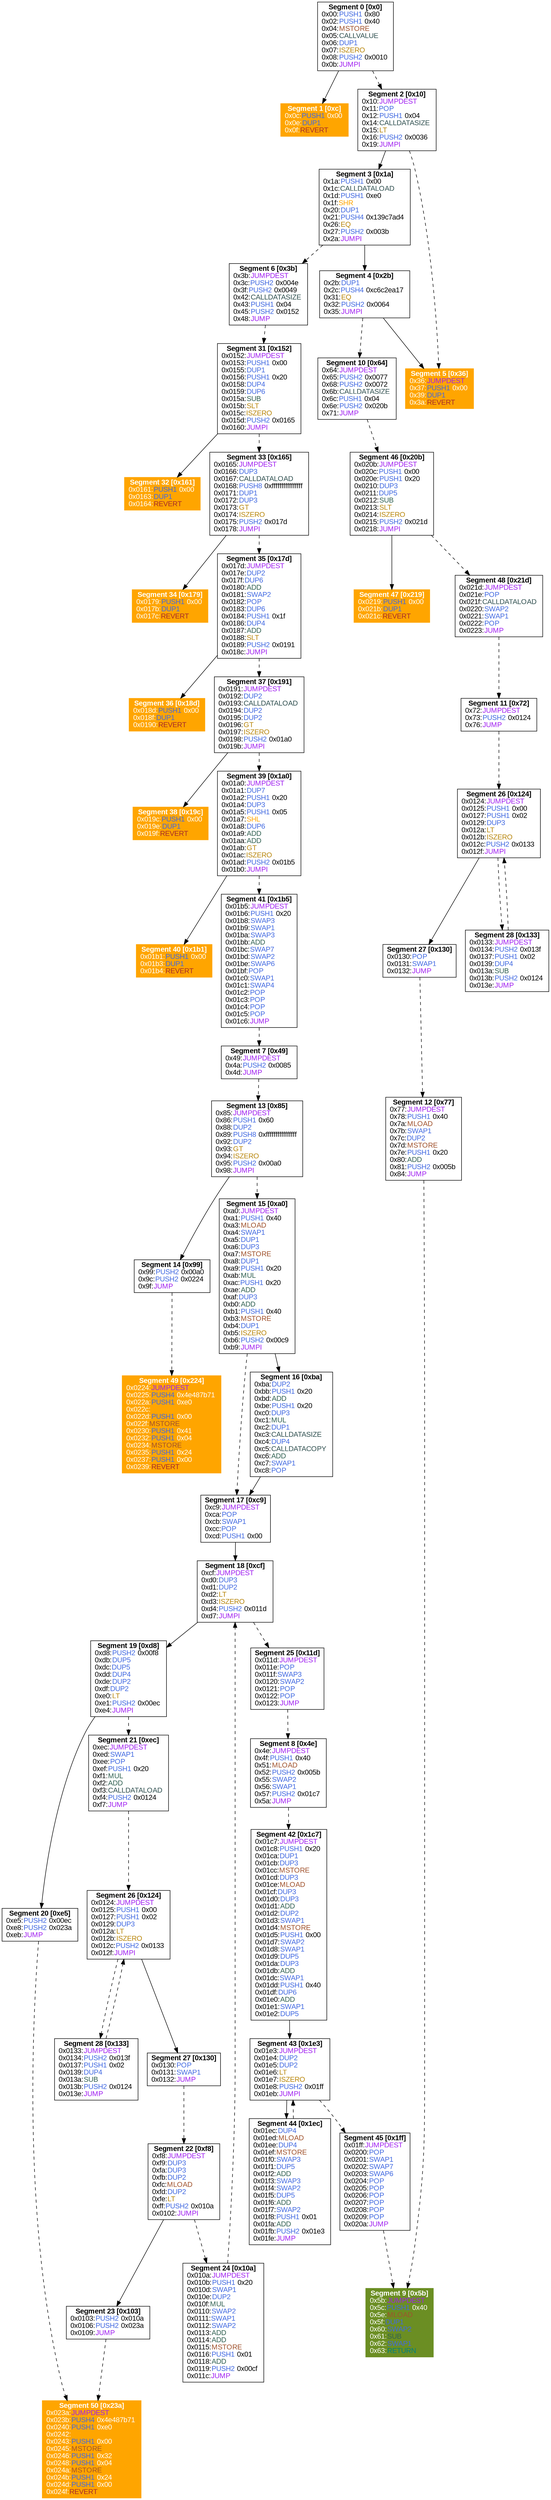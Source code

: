 digraph CFG {
node [shape=box]
node[fontname=arial]
edge[fontname=arial]
ranking=TB
 s0_0 [label=<
<B>Segment 0 [0x0]</B><BR ALIGN="CENTER"/>
0x00:<FONT color="royalblue">PUSH1</FONT> 0x80 <BR ALIGN="LEFT"/>
0x02:<FONT color="royalblue">PUSH1</FONT> 0x40 <BR ALIGN="LEFT"/>
0x04:<FONT color="sienna">MSTORE</FONT> <BR ALIGN="LEFT"/>
0x05:<FONT color="darkslategrey">CALLVALUE</FONT> <BR ALIGN="LEFT"/>
0x06:<FONT color="royalblue">DUP1</FONT> <BR ALIGN="LEFT"/>
0x07:<FONT color="darkgoldenrod">ISZERO</FONT> <BR ALIGN="LEFT"/>
0x08:<FONT color="royalblue">PUSH2</FONT> 0x0010 <BR ALIGN="LEFT"/>
0x0b:<FONT color="purple">JUMPI</FONT> <BR ALIGN="LEFT"/>
> tooltip=<Stack Size &#916;: +1&#10;Exit Jump target: Constant 0x10&#10;Stack Size on Entry &#8805; 0>]
s0_1 [style=filled,color=orange,fontcolor=white,label=<
<B>Segment 1 [0xc]</B><BR ALIGN="CENTER"/>
0x0c:<FONT color="royalblue">PUSH1</FONT> 0x00 <BR ALIGN="LEFT"/>
0x0e:<FONT color="royalblue">DUP1</FONT> <BR ALIGN="LEFT"/>
0x0f:<FONT color="brown">REVERT</FONT> <BR ALIGN="LEFT"/>
> tooltip=<Stack Size &#916;: +2&#10;Stack Size on Entry &#8805; 0>]
s1_1 [label=<
<B>Segment 2 [0x10]</B><BR ALIGN="CENTER"/>
0x10:<FONT color="purple">JUMPDEST</FONT> <BR ALIGN="LEFT"/>
0x11:<FONT color="royalblue">POP</FONT> <BR ALIGN="LEFT"/>
0x12:<FONT color="royalblue">PUSH1</FONT> 0x04 <BR ALIGN="LEFT"/>
0x14:<FONT color="darkslategrey">CALLDATASIZE</FONT> <BR ALIGN="LEFT"/>
0x15:<FONT color="darkgoldenrod">LT</FONT> <BR ALIGN="LEFT"/>
0x16:<FONT color="royalblue">PUSH2</FONT> 0x0036 <BR ALIGN="LEFT"/>
0x19:<FONT color="purple">JUMPI</FONT> <BR ALIGN="LEFT"/>
> tooltip=<Stack Size &#916;: -1&#10;Exit Jump target: Constant 0x36&#10;Stack Size on Entry &#8805; 1>]
s1_2 [label=<
<B>Segment 3 [0x1a]</B><BR ALIGN="CENTER"/>
0x1a:<FONT color="royalblue">PUSH1</FONT> 0x00 <BR ALIGN="LEFT"/>
0x1c:<FONT color="darkslategrey">CALLDATALOAD</FONT> <BR ALIGN="LEFT"/>
0x1d:<FONT color="royalblue">PUSH1</FONT> 0xe0 <BR ALIGN="LEFT"/>
0x1f:<FONT color="orange">SHR</FONT> <BR ALIGN="LEFT"/>
0x20:<FONT color="royalblue">DUP1</FONT> <BR ALIGN="LEFT"/>
0x21:<FONT color="royalblue">PUSH4</FONT> 0x139c7ad4 <BR ALIGN="LEFT"/>
0x26:<FONT color="darkgoldenrod">EQ</FONT> <BR ALIGN="LEFT"/>
0x27:<FONT color="royalblue">PUSH2</FONT> 0x003b <BR ALIGN="LEFT"/>
0x2a:<FONT color="purple">JUMPI</FONT> <BR ALIGN="LEFT"/>
> tooltip=<Stack Size &#916;: +1&#10;Exit Jump target: Constant 0x3b&#10;Stack Size on Entry &#8805; 0>]
s1_4 [style=filled,color=orange,fontcolor=white,label=<
<B>Segment 5 [0x36]</B><BR ALIGN="CENTER"/>
0x36:<FONT color="purple">JUMPDEST</FONT> <BR ALIGN="LEFT"/>
0x37:<FONT color="royalblue">PUSH1</FONT> 0x00 <BR ALIGN="LEFT"/>
0x39:<FONT color="royalblue">DUP1</FONT> <BR ALIGN="LEFT"/>
0x3a:<FONT color="brown">REVERT</FONT> <BR ALIGN="LEFT"/>
> tooltip=<Stack Size &#916;: +2&#10;Stack Size on Entry &#8805; 0>]
s1_3 [label=<
<B>Segment 4 [0x2b]</B><BR ALIGN="CENTER"/>
0x2b:<FONT color="royalblue">DUP1</FONT> <BR ALIGN="LEFT"/>
0x2c:<FONT color="royalblue">PUSH4</FONT> 0xc6c2ea17 <BR ALIGN="LEFT"/>
0x31:<FONT color="darkgoldenrod">EQ</FONT> <BR ALIGN="LEFT"/>
0x32:<FONT color="royalblue">PUSH2</FONT> 0x0064 <BR ALIGN="LEFT"/>
0x35:<FONT color="purple">JUMPI</FONT> <BR ALIGN="LEFT"/>
> tooltip=<Stack Size &#916;: 0&#10;Exit Jump target: Constant 0x64&#10;Stack Size on Entry &#8805; 1>]
s5_3 [label=<
<B>Segment 6 [0x3b]</B><BR ALIGN="CENTER"/>
0x3b:<FONT color="purple">JUMPDEST</FONT> <BR ALIGN="LEFT"/>
0x3c:<FONT color="royalblue">PUSH2</FONT> 0x004e <BR ALIGN="LEFT"/>
0x3f:<FONT color="royalblue">PUSH2</FONT> 0x0049 <BR ALIGN="LEFT"/>
0x42:<FONT color="darkslategrey">CALLDATASIZE</FONT> <BR ALIGN="LEFT"/>
0x43:<FONT color="royalblue">PUSH1</FONT> 0x04 <BR ALIGN="LEFT"/>
0x45:<FONT color="royalblue">PUSH2</FONT> 0x0152 <BR ALIGN="LEFT"/>
0x48:<FONT color="purple">JUMP</FONT> <BR ALIGN="LEFT"/>
> tooltip=<Stack Size &#916;: +4&#10;Exit Jump target: Constant 0x152&#10;Stack Size on Entry &#8805; 0>]
s9_4 [label=<
<B>Segment 10 [0x64]</B><BR ALIGN="CENTER"/>
0x64:<FONT color="purple">JUMPDEST</FONT> <BR ALIGN="LEFT"/>
0x65:<FONT color="royalblue">PUSH2</FONT> 0x0077 <BR ALIGN="LEFT"/>
0x68:<FONT color="royalblue">PUSH2</FONT> 0x0072 <BR ALIGN="LEFT"/>
0x6b:<FONT color="darkslategrey">CALLDATASIZE</FONT> <BR ALIGN="LEFT"/>
0x6c:<FONT color="royalblue">PUSH1</FONT> 0x04 <BR ALIGN="LEFT"/>
0x6e:<FONT color="royalblue">PUSH2</FONT> 0x020b <BR ALIGN="LEFT"/>
0x71:<FONT color="purple">JUMP</FONT> <BR ALIGN="LEFT"/>
> tooltip=<Stack Size &#916;: +4&#10;Exit Jump target: Constant 0x20b&#10;Stack Size on Entry &#8805; 0>]
s13_4 [label=<
<B>Segment 31 [0x152]</B><BR ALIGN="CENTER"/>
0x0152:<FONT color="purple">JUMPDEST</FONT> <BR ALIGN="LEFT"/>
0x0153:<FONT color="royalblue">PUSH1</FONT> 0x00 <BR ALIGN="LEFT"/>
0x0155:<FONT color="royalblue">DUP1</FONT> <BR ALIGN="LEFT"/>
0x0156:<FONT color="royalblue">PUSH1</FONT> 0x20 <BR ALIGN="LEFT"/>
0x0158:<FONT color="royalblue">DUP4</FONT> <BR ALIGN="LEFT"/>
0x0159:<FONT color="royalblue">DUP6</FONT> <BR ALIGN="LEFT"/>
0x015a:<FONT color="#316152">SUB</FONT> <BR ALIGN="LEFT"/>
0x015b:<FONT color="darkgoldenrod">SLT</FONT> <BR ALIGN="LEFT"/>
0x015c:<FONT color="darkgoldenrod">ISZERO</FONT> <BR ALIGN="LEFT"/>
0x015d:<FONT color="royalblue">PUSH2</FONT> 0x0165 <BR ALIGN="LEFT"/>
0x0160:<FONT color="purple">JUMPI</FONT> <BR ALIGN="LEFT"/>
> tooltip=<Stack Size &#916;: +2&#10;Exit Jump target: Constant 0x165&#10;Stack Size on Entry &#8805; 2>]
s1021_10 [label=<
<B>Segment 7 [0x49]</B><BR ALIGN="CENTER"/>
0x49:<FONT color="purple">JUMPDEST</FONT> <BR ALIGN="LEFT"/>
0x4a:<FONT color="royalblue">PUSH2</FONT> 0x0085 <BR ALIGN="LEFT"/>
0x4d:<FONT color="purple">JUMP</FONT> <BR ALIGN="LEFT"/>
> tooltip=<Stack Size &#916;: 0&#10;Exit Jump target: Constant 0x85&#10;Stack Size on Entry &#8805; 0>]
s2045_11 [label=<
<B>Segment 13 [0x85]</B><BR ALIGN="CENTER"/>
0x85:<FONT color="purple">JUMPDEST</FONT> <BR ALIGN="LEFT"/>
0x86:<FONT color="royalblue">PUSH1</FONT> 0x60 <BR ALIGN="LEFT"/>
0x88:<FONT color="royalblue">DUP2</FONT> <BR ALIGN="LEFT"/>
0x89:<FONT color="royalblue">PUSH8</FONT> 0xffffffffffffffff <BR ALIGN="LEFT"/>
0x92:<FONT color="royalblue">DUP2</FONT> <BR ALIGN="LEFT"/>
0x93:<FONT color="darkgoldenrod">GT</FONT> <BR ALIGN="LEFT"/>
0x94:<FONT color="darkgoldenrod">ISZERO</FONT> <BR ALIGN="LEFT"/>
0x95:<FONT color="royalblue">PUSH2</FONT> 0x00a0 <BR ALIGN="LEFT"/>
0x98:<FONT color="purple">JUMPI</FONT> <BR ALIGN="LEFT"/>
> tooltip=<Stack Size &#916;: +2&#10;Exit Jump target: Constant 0xa0&#10;Stack Size on Entry &#8805; 1>]
s102397_17 [label=<
<B>Segment 8 [0x4e]</B><BR ALIGN="CENTER"/>
0x4e:<FONT color="purple">JUMPDEST</FONT> <BR ALIGN="LEFT"/>
0x4f:<FONT color="royalblue">PUSH1</FONT> 0x40 <BR ALIGN="LEFT"/>
0x51:<FONT color="sienna">MLOAD</FONT> <BR ALIGN="LEFT"/>
0x52:<FONT color="royalblue">PUSH2</FONT> 0x005b <BR ALIGN="LEFT"/>
0x55:<FONT color="royalblue">SWAP2</FONT> <BR ALIGN="LEFT"/>
0x56:<FONT color="royalblue">SWAP1</FONT> <BR ALIGN="LEFT"/>
0x57:<FONT color="royalblue">PUSH2</FONT> 0x01c7 <BR ALIGN="LEFT"/>
0x5a:<FONT color="purple">JUMP</FONT> <BR ALIGN="LEFT"/>
> tooltip=<Stack Size &#916;: +2&#10;Exit Jump target: Constant 0x1c7&#10;Stack Size on Entry &#8805; 1>]
s233469_18 [label=<
<B>Segment 42 [0x1c7]</B><BR ALIGN="CENTER"/>
0x01c7:<FONT color="purple">JUMPDEST</FONT> <BR ALIGN="LEFT"/>
0x01c8:<FONT color="royalblue">PUSH1</FONT> 0x20 <BR ALIGN="LEFT"/>
0x01ca:<FONT color="royalblue">DUP1</FONT> <BR ALIGN="LEFT"/>
0x01cb:<FONT color="royalblue">DUP3</FONT> <BR ALIGN="LEFT"/>
0x01cc:<FONT color="sienna">MSTORE</FONT> <BR ALIGN="LEFT"/>
0x01cd:<FONT color="royalblue">DUP3</FONT> <BR ALIGN="LEFT"/>
0x01ce:<FONT color="sienna">MLOAD</FONT> <BR ALIGN="LEFT"/>
0x01cf:<FONT color="royalblue">DUP3</FONT> <BR ALIGN="LEFT"/>
0x01d0:<FONT color="royalblue">DUP3</FONT> <BR ALIGN="LEFT"/>
0x01d1:<FONT color="#316152">ADD</FONT> <BR ALIGN="LEFT"/>
0x01d2:<FONT color="royalblue">DUP2</FONT> <BR ALIGN="LEFT"/>
0x01d3:<FONT color="royalblue">SWAP1</FONT> <BR ALIGN="LEFT"/>
0x01d4:<FONT color="sienna">MSTORE</FONT> <BR ALIGN="LEFT"/>
0x01d5:<FONT color="royalblue">PUSH1</FONT> 0x00 <BR ALIGN="LEFT"/>
0x01d7:<FONT color="royalblue">SWAP2</FONT> <BR ALIGN="LEFT"/>
0x01d8:<FONT color="royalblue">SWAP1</FONT> <BR ALIGN="LEFT"/>
0x01d9:<FONT color="royalblue">DUP5</FONT> <BR ALIGN="LEFT"/>
0x01da:<FONT color="royalblue">DUP3</FONT> <BR ALIGN="LEFT"/>
0x01db:<FONT color="#316152">ADD</FONT> <BR ALIGN="LEFT"/>
0x01dc:<FONT color="royalblue">SWAP1</FONT> <BR ALIGN="LEFT"/>
0x01dd:<FONT color="royalblue">PUSH1</FONT> 0x40 <BR ALIGN="LEFT"/>
0x01df:<FONT color="royalblue">DUP6</FONT> <BR ALIGN="LEFT"/>
0x01e0:<FONT color="#316152">ADD</FONT> <BR ALIGN="LEFT"/>
0x01e1:<FONT color="royalblue">SWAP1</FONT> <BR ALIGN="LEFT"/>
0x01e2:<FONT color="royalblue">DUP5</FONT> <BR ALIGN="LEFT"/>
> tooltip=<Stack Size &#916;: +6&#10;Stack Size on Entry &#8805; 2>]
s25_5 [label=<
<B>Segment 46 [0x20b]</B><BR ALIGN="CENTER"/>
0x020b:<FONT color="purple">JUMPDEST</FONT> <BR ALIGN="LEFT"/>
0x020c:<FONT color="royalblue">PUSH1</FONT> 0x00 <BR ALIGN="LEFT"/>
0x020e:<FONT color="royalblue">PUSH1</FONT> 0x20 <BR ALIGN="LEFT"/>
0x0210:<FONT color="royalblue">DUP3</FONT> <BR ALIGN="LEFT"/>
0x0211:<FONT color="royalblue">DUP5</FONT> <BR ALIGN="LEFT"/>
0x0212:<FONT color="#316152">SUB</FONT> <BR ALIGN="LEFT"/>
0x0213:<FONT color="darkgoldenrod">SLT</FONT> <BR ALIGN="LEFT"/>
0x0214:<FONT color="darkgoldenrod">ISZERO</FONT> <BR ALIGN="LEFT"/>
0x0215:<FONT color="royalblue">PUSH2</FONT> 0x021d <BR ALIGN="LEFT"/>
0x0218:<FONT color="purple">JUMPI</FONT> <BR ALIGN="LEFT"/>
> tooltip=<Stack Size &#916;: +1&#10;Exit Jump target: Constant 0x21d&#10;Stack Size on Entry &#8805; 2>]
s121_7 [label=<
<B>Segment 11 [0x72]</B><BR ALIGN="CENTER"/>
0x72:<FONT color="purple">JUMPDEST</FONT> <BR ALIGN="LEFT"/>
0x73:<FONT color="royalblue">PUSH2</FONT> 0x0124 <BR ALIGN="LEFT"/>
0x76:<FONT color="purple">JUMP</FONT> <BR ALIGN="LEFT"/>
> tooltip=<Stack Size &#916;: 0&#10;Exit Jump target: Constant 0x124&#10;Stack Size on Entry &#8805; 0>]
s249_8 [label=<
<B>Segment 26 [0x124]</B><BR ALIGN="CENTER"/>
0x0124:<FONT color="purple">JUMPDEST</FONT> <BR ALIGN="LEFT"/>
0x0125:<FONT color="royalblue">PUSH1</FONT> 0x00 <BR ALIGN="LEFT"/>
0x0127:<FONT color="royalblue">PUSH1</FONT> 0x02 <BR ALIGN="LEFT"/>
0x0129:<FONT color="royalblue">DUP3</FONT> <BR ALIGN="LEFT"/>
0x012a:<FONT color="darkgoldenrod">LT</FONT> <BR ALIGN="LEFT"/>
0x012b:<FONT color="darkgoldenrod">ISZERO</FONT> <BR ALIGN="LEFT"/>
0x012c:<FONT color="royalblue">PUSH2</FONT> 0x0133 <BR ALIGN="LEFT"/>
0x012f:<FONT color="purple">JUMPI</FONT> <BR ALIGN="LEFT"/>
> tooltip=<Stack Size &#916;: +1&#10;Exit Jump target: Constant 0x133&#10;Stack Size on Entry &#8805; 1>]
s761_10 [label=<
<B>Segment 12 [0x77]</B><BR ALIGN="CENTER"/>
0x77:<FONT color="purple">JUMPDEST</FONT> <BR ALIGN="LEFT"/>
0x78:<FONT color="royalblue">PUSH1</FONT> 0x40 <BR ALIGN="LEFT"/>
0x7a:<FONT color="sienna">MLOAD</FONT> <BR ALIGN="LEFT"/>
0x7b:<FONT color="royalblue">SWAP1</FONT> <BR ALIGN="LEFT"/>
0x7c:<FONT color="royalblue">DUP2</FONT> <BR ALIGN="LEFT"/>
0x7d:<FONT color="sienna">MSTORE</FONT> <BR ALIGN="LEFT"/>
0x7e:<FONT color="royalblue">PUSH1</FONT> 0x20 <BR ALIGN="LEFT"/>
0x80:<FONT color="#316152">ADD</FONT> <BR ALIGN="LEFT"/>
0x81:<FONT color="royalblue">PUSH2</FONT> 0x005b <BR ALIGN="LEFT"/>
0x84:<FONT color="purple">JUMP</FONT> <BR ALIGN="LEFT"/>
> tooltip=<Stack Size &#916;: 0&#10;Exit Jump target: Constant 0x5b&#10;Stack Size on Entry &#8805; 1>]
s1785_11 [style=filled,color=olivedrab,fontcolor=white,label=<
<B>Segment 9 [0x5b]</B><BR ALIGN="CENTER"/>
0x5b:<FONT color="purple">JUMPDEST</FONT> <BR ALIGN="LEFT"/>
0x5c:<FONT color="royalblue">PUSH1</FONT> 0x40 <BR ALIGN="LEFT"/>
0x5e:<FONT color="sienna">MLOAD</FONT> <BR ALIGN="LEFT"/>
0x5f:<FONT color="royalblue">DUP1</FONT> <BR ALIGN="LEFT"/>
0x60:<FONT color="royalblue">SWAP2</FONT> <BR ALIGN="LEFT"/>
0x61:<FONT color="#316152">SUB</FONT> <BR ALIGN="LEFT"/>
0x62:<FONT color="royalblue">SWAP1</FONT> <BR ALIGN="LEFT"/>
0x63:<FONT color="teal">RETURN</FONT> <BR ALIGN="LEFT"/>
> tooltip=<Stack Size &#916;: +1&#10;Stack Size on Entry &#8805; 1>]
s2045_12 [label=<
<B>Segment 14 [0x99]</B><BR ALIGN="CENTER"/>
0x99:<FONT color="royalblue">PUSH2</FONT> 0x00a0 <BR ALIGN="LEFT"/>
0x9c:<FONT color="royalblue">PUSH2</FONT> 0x0224 <BR ALIGN="LEFT"/>
0x9f:<FONT color="purple">JUMP</FONT> <BR ALIGN="LEFT"/>
> tooltip=<Stack Size &#916;: +1&#10;Exit Jump target: Constant 0x224&#10;Stack Size on Entry &#8805; 0>]
s4093_12 [label=<
<B>Segment 15 [0xa0]</B><BR ALIGN="CENTER"/>
0xa0:<FONT color="purple">JUMPDEST</FONT> <BR ALIGN="LEFT"/>
0xa1:<FONT color="royalblue">PUSH1</FONT> 0x40 <BR ALIGN="LEFT"/>
0xa3:<FONT color="sienna">MLOAD</FONT> <BR ALIGN="LEFT"/>
0xa4:<FONT color="royalblue">SWAP1</FONT> <BR ALIGN="LEFT"/>
0xa5:<FONT color="royalblue">DUP1</FONT> <BR ALIGN="LEFT"/>
0xa6:<FONT color="royalblue">DUP3</FONT> <BR ALIGN="LEFT"/>
0xa7:<FONT color="sienna">MSTORE</FONT> <BR ALIGN="LEFT"/>
0xa8:<FONT color="royalblue">DUP1</FONT> <BR ALIGN="LEFT"/>
0xa9:<FONT color="royalblue">PUSH1</FONT> 0x20 <BR ALIGN="LEFT"/>
0xab:<FONT color="#316152">MUL</FONT> <BR ALIGN="LEFT"/>
0xac:<FONT color="royalblue">PUSH1</FONT> 0x20 <BR ALIGN="LEFT"/>
0xae:<FONT color="#316152">ADD</FONT> <BR ALIGN="LEFT"/>
0xaf:<FONT color="royalblue">DUP3</FONT> <BR ALIGN="LEFT"/>
0xb0:<FONT color="#316152">ADD</FONT> <BR ALIGN="LEFT"/>
0xb1:<FONT color="royalblue">PUSH1</FONT> 0x40 <BR ALIGN="LEFT"/>
0xb3:<FONT color="sienna">MSTORE</FONT> <BR ALIGN="LEFT"/>
0xb4:<FONT color="royalblue">DUP1</FONT> <BR ALIGN="LEFT"/>
0xb5:<FONT color="darkgoldenrod">ISZERO</FONT> <BR ALIGN="LEFT"/>
0xb6:<FONT color="royalblue">PUSH2</FONT> 0x00c9 <BR ALIGN="LEFT"/>
0xb9:<FONT color="purple">JUMPI</FONT> <BR ALIGN="LEFT"/>
> tooltip=<Stack Size &#916;: +1&#10;Exit Jump target: Constant 0xc9&#10;Stack Size on Entry &#8805; 1>]
s6141_13 [style=filled,color=orange,fontcolor=white,label=<
<B>Segment 49 [0x224]</B><BR ALIGN="CENTER"/>
0x0224:<FONT color="purple">JUMPDEST</FONT> <BR ALIGN="LEFT"/>
0x0225:<FONT color="royalblue">PUSH4</FONT> 0x4e487b71 <BR ALIGN="LEFT"/>
0x022a:<FONT color="royalblue">PUSH1</FONT> 0xe0 <BR ALIGN="LEFT"/>
0x022c:<FONT color="orange">SHL</FONT> <BR ALIGN="LEFT"/>
0x022d:<FONT color="royalblue">PUSH1</FONT> 0x00 <BR ALIGN="LEFT"/>
0x022f:<FONT color="sienna">MSTORE</FONT> <BR ALIGN="LEFT"/>
0x0230:<FONT color="royalblue">PUSH1</FONT> 0x41 <BR ALIGN="LEFT"/>
0x0232:<FONT color="royalblue">PUSH1</FONT> 0x04 <BR ALIGN="LEFT"/>
0x0234:<FONT color="sienna">MSTORE</FONT> <BR ALIGN="LEFT"/>
0x0235:<FONT color="royalblue">PUSH1</FONT> 0x24 <BR ALIGN="LEFT"/>
0x0237:<FONT color="royalblue">PUSH1</FONT> 0x00 <BR ALIGN="LEFT"/>
0x0239:<FONT color="brown">REVERT</FONT> <BR ALIGN="LEFT"/>
> tooltip=<Stack Size &#916;: +2&#10;Stack Size on Entry &#8805; 0>]
s4093_13 [label=<
<B>Segment 16 [0xba]</B><BR ALIGN="CENTER"/>
0xba:<FONT color="royalblue">DUP2</FONT> <BR ALIGN="LEFT"/>
0xbb:<FONT color="royalblue">PUSH1</FONT> 0x20 <BR ALIGN="LEFT"/>
0xbd:<FONT color="#316152">ADD</FONT> <BR ALIGN="LEFT"/>
0xbe:<FONT color="royalblue">PUSH1</FONT> 0x20 <BR ALIGN="LEFT"/>
0xc0:<FONT color="royalblue">DUP3</FONT> <BR ALIGN="LEFT"/>
0xc1:<FONT color="#316152">MUL</FONT> <BR ALIGN="LEFT"/>
0xc2:<FONT color="royalblue">DUP1</FONT> <BR ALIGN="LEFT"/>
0xc3:<FONT color="darkslategrey">CALLDATASIZE</FONT> <BR ALIGN="LEFT"/>
0xc4:<FONT color="royalblue">DUP4</FONT> <BR ALIGN="LEFT"/>
0xc5:<FONT color="darkslategrey">CALLDATACOPY</FONT> <BR ALIGN="LEFT"/>
0xc6:<FONT color="#316152">ADD</FONT> <BR ALIGN="LEFT"/>
0xc7:<FONT color="royalblue">SWAP1</FONT> <BR ALIGN="LEFT"/>
0xc8:<FONT color="royalblue">POP</FONT> <BR ALIGN="LEFT"/>
> tooltip=<Stack Size &#916;: 0&#10;Stack Size on Entry &#8805; 2>]
s4093_14 [label=<
<B>Segment 17 [0xc9]</B><BR ALIGN="CENTER"/>
0xc9:<FONT color="purple">JUMPDEST</FONT> <BR ALIGN="LEFT"/>
0xca:<FONT color="royalblue">POP</FONT> <BR ALIGN="LEFT"/>
0xcb:<FONT color="royalblue">SWAP1</FONT> <BR ALIGN="LEFT"/>
0xcc:<FONT color="royalblue">POP</FONT> <BR ALIGN="LEFT"/>
0xcd:<FONT color="royalblue">PUSH1</FONT> 0x00 <BR ALIGN="LEFT"/>
> tooltip=<Stack Size &#916;: -1&#10;Stack Size on Entry &#8805; 3>]
s4093_15 [label=<
<B>Segment 18 [0xcf]</B><BR ALIGN="CENTER"/>
0xcf:<FONT color="purple">JUMPDEST</FONT> <BR ALIGN="LEFT"/>
0xd0:<FONT color="royalblue">DUP3</FONT> <BR ALIGN="LEFT"/>
0xd1:<FONT color="royalblue">DUP2</FONT> <BR ALIGN="LEFT"/>
0xd2:<FONT color="darkgoldenrod">LT</FONT> <BR ALIGN="LEFT"/>
0xd3:<FONT color="darkgoldenrod">ISZERO</FONT> <BR ALIGN="LEFT"/>
0xd4:<FONT color="royalblue">PUSH2</FONT> 0x011d <BR ALIGN="LEFT"/>
0xd7:<FONT color="purple">JUMPI</FONT> <BR ALIGN="LEFT"/>
> tooltip=<Stack Size &#916;: 0&#10;Exit Jump target: Constant 0x11d&#10;Stack Size on Entry &#8805; 3>]
s4093_16 [label=<
<B>Segment 19 [0xd8]</B><BR ALIGN="CENTER"/>
0xd8:<FONT color="royalblue">PUSH2</FONT> 0x00f8 <BR ALIGN="LEFT"/>
0xdb:<FONT color="royalblue">DUP5</FONT> <BR ALIGN="LEFT"/>
0xdc:<FONT color="royalblue">DUP5</FONT> <BR ALIGN="LEFT"/>
0xdd:<FONT color="royalblue">DUP4</FONT> <BR ALIGN="LEFT"/>
0xde:<FONT color="royalblue">DUP2</FONT> <BR ALIGN="LEFT"/>
0xdf:<FONT color="royalblue">DUP2</FONT> <BR ALIGN="LEFT"/>
0xe0:<FONT color="darkgoldenrod">LT</FONT> <BR ALIGN="LEFT"/>
0xe1:<FONT color="royalblue">PUSH2</FONT> 0x00ec <BR ALIGN="LEFT"/>
0xe4:<FONT color="purple">JUMPI</FONT> <BR ALIGN="LEFT"/>
> tooltip=<Stack Size &#916;: +4&#10;Exit Jump target: Constant 0xec&#10;Stack Size on Entry &#8805; 4>]
s36861_16 [label=<
<B>Segment 25 [0x11d]</B><BR ALIGN="CENTER"/>
0x011d:<FONT color="purple">JUMPDEST</FONT> <BR ALIGN="LEFT"/>
0x011e:<FONT color="royalblue">POP</FONT> <BR ALIGN="LEFT"/>
0x011f:<FONT color="royalblue">SWAP3</FONT> <BR ALIGN="LEFT"/>
0x0120:<FONT color="royalblue">SWAP2</FONT> <BR ALIGN="LEFT"/>
0x0121:<FONT color="royalblue">POP</FONT> <BR ALIGN="LEFT"/>
0x0122:<FONT color="royalblue">POP</FONT> <BR ALIGN="LEFT"/>
0x0123:<FONT color="purple">JUMP</FONT> <BR ALIGN="LEFT"/>
> tooltip=<Stack Size &#916;: -4&#10;Exit Jump target: Stack on Entry.Peek(4)&#10;Stack Size on Entry &#8805; 5>]
s4093_17 [label=<
<B>Segment 20 [0xe5]</B><BR ALIGN="CENTER"/>
0xe5:<FONT color="royalblue">PUSH2</FONT> 0x00ec <BR ALIGN="LEFT"/>
0xe8:<FONT color="royalblue">PUSH2</FONT> 0x023a <BR ALIGN="LEFT"/>
0xeb:<FONT color="purple">JUMP</FONT> <BR ALIGN="LEFT"/>
> tooltip=<Stack Size &#916;: +1&#10;Exit Jump target: Constant 0x23a&#10;Stack Size on Entry &#8805; 0>]
s69629_17 [label=<
<B>Segment 21 [0xec]</B><BR ALIGN="CENTER"/>
0xec:<FONT color="purple">JUMPDEST</FONT> <BR ALIGN="LEFT"/>
0xed:<FONT color="royalblue">SWAP1</FONT> <BR ALIGN="LEFT"/>
0xee:<FONT color="royalblue">POP</FONT> <BR ALIGN="LEFT"/>
0xef:<FONT color="royalblue">PUSH1</FONT> 0x20 <BR ALIGN="LEFT"/>
0xf1:<FONT color="#316152">MUL</FONT> <BR ALIGN="LEFT"/>
0xf2:<FONT color="#316152">ADD</FONT> <BR ALIGN="LEFT"/>
0xf3:<FONT color="darkslategrey">CALLDATALOAD</FONT> <BR ALIGN="LEFT"/>
0xf4:<FONT color="royalblue">PUSH2</FONT> 0x0124 <BR ALIGN="LEFT"/>
0xf7:<FONT color="purple">JUMP</FONT> <BR ALIGN="LEFT"/>
> tooltip=<Stack Size &#916;: -2&#10;Exit Jump target: Constant 0x124&#10;Stack Size on Entry &#8805; 3>]
s135165_18 [style=filled,color=orange,fontcolor=white,label=<
<B>Segment 50 [0x23a]</B><BR ALIGN="CENTER"/>
0x023a:<FONT color="purple">JUMPDEST</FONT> <BR ALIGN="LEFT"/>
0x023b:<FONT color="royalblue">PUSH4</FONT> 0x4e487b71 <BR ALIGN="LEFT"/>
0x0240:<FONT color="royalblue">PUSH1</FONT> 0xe0 <BR ALIGN="LEFT"/>
0x0242:<FONT color="orange">SHL</FONT> <BR ALIGN="LEFT"/>
0x0243:<FONT color="royalblue">PUSH1</FONT> 0x00 <BR ALIGN="LEFT"/>
0x0245:<FONT color="sienna">MSTORE</FONT> <BR ALIGN="LEFT"/>
0x0246:<FONT color="royalblue">PUSH1</FONT> 0x32 <BR ALIGN="LEFT"/>
0x0248:<FONT color="royalblue">PUSH1</FONT> 0x04 <BR ALIGN="LEFT"/>
0x024a:<FONT color="sienna">MSTORE</FONT> <BR ALIGN="LEFT"/>
0x024b:<FONT color="royalblue">PUSH1</FONT> 0x24 <BR ALIGN="LEFT"/>
0x024d:<FONT color="royalblue">PUSH1</FONT> 0x00 <BR ALIGN="LEFT"/>
0x024f:<FONT color="brown">REVERT</FONT> <BR ALIGN="LEFT"/>
> tooltip=<Stack Size &#916;: +2&#10;Stack Size on Entry &#8805; 0>]
s200701_18 [label=<
<B>Segment 26 [0x124]</B><BR ALIGN="CENTER"/>
0x0124:<FONT color="purple">JUMPDEST</FONT> <BR ALIGN="LEFT"/>
0x0125:<FONT color="royalblue">PUSH1</FONT> 0x00 <BR ALIGN="LEFT"/>
0x0127:<FONT color="royalblue">PUSH1</FONT> 0x02 <BR ALIGN="LEFT"/>
0x0129:<FONT color="royalblue">DUP3</FONT> <BR ALIGN="LEFT"/>
0x012a:<FONT color="darkgoldenrod">LT</FONT> <BR ALIGN="LEFT"/>
0x012b:<FONT color="darkgoldenrod">ISZERO</FONT> <BR ALIGN="LEFT"/>
0x012c:<FONT color="royalblue">PUSH2</FONT> 0x0133 <BR ALIGN="LEFT"/>
0x012f:<FONT color="purple">JUMPI</FONT> <BR ALIGN="LEFT"/>
> tooltip=<Stack Size &#916;: +1&#10;Exit Jump target: Constant 0x133&#10;Stack Size on Entry &#8805; 1>]
s724989_20 [label=<
<B>Segment 22 [0xf8]</B><BR ALIGN="CENTER"/>
0xf8:<FONT color="purple">JUMPDEST</FONT> <BR ALIGN="LEFT"/>
0xf9:<FONT color="royalblue">DUP3</FONT> <BR ALIGN="LEFT"/>
0xfa:<FONT color="royalblue">DUP3</FONT> <BR ALIGN="LEFT"/>
0xfb:<FONT color="royalblue">DUP2</FONT> <BR ALIGN="LEFT"/>
0xfc:<FONT color="sienna">MLOAD</FONT> <BR ALIGN="LEFT"/>
0xfd:<FONT color="royalblue">DUP2</FONT> <BR ALIGN="LEFT"/>
0xfe:<FONT color="darkgoldenrod">LT</FONT> <BR ALIGN="LEFT"/>
0xff:<FONT color="royalblue">PUSH2</FONT> 0x010a <BR ALIGN="LEFT"/>
0x0102:<FONT color="purple">JUMPI</FONT> <BR ALIGN="LEFT"/>
> tooltip=<Stack Size &#916;: +2&#10;Exit Jump target: Constant 0x10a&#10;Stack Size on Entry &#8805; 3>]
s724989_21 [label=<
<B>Segment 23 [0x103]</B><BR ALIGN="CENTER"/>
0x0103:<FONT color="royalblue">PUSH2</FONT> 0x010a <BR ALIGN="LEFT"/>
0x0106:<FONT color="royalblue">PUSH2</FONT> 0x023a <BR ALIGN="LEFT"/>
0x0109:<FONT color="purple">JUMP</FONT> <BR ALIGN="LEFT"/>
> tooltip=<Stack Size &#916;: +1&#10;Exit Jump target: Constant 0x23a&#10;Stack Size on Entry &#8805; 0>]
s1773565_21 [label=<
<B>Segment 24 [0x10a]</B><BR ALIGN="CENTER"/>
0x010a:<FONT color="purple">JUMPDEST</FONT> <BR ALIGN="LEFT"/>
0x010b:<FONT color="royalblue">PUSH1</FONT> 0x20 <BR ALIGN="LEFT"/>
0x010d:<FONT color="royalblue">SWAP1</FONT> <BR ALIGN="LEFT"/>
0x010e:<FONT color="royalblue">DUP2</FONT> <BR ALIGN="LEFT"/>
0x010f:<FONT color="#316152">MUL</FONT> <BR ALIGN="LEFT"/>
0x0110:<FONT color="royalblue">SWAP2</FONT> <BR ALIGN="LEFT"/>
0x0111:<FONT color="royalblue">SWAP1</FONT> <BR ALIGN="LEFT"/>
0x0112:<FONT color="royalblue">SWAP2</FONT> <BR ALIGN="LEFT"/>
0x0113:<FONT color="#316152">ADD</FONT> <BR ALIGN="LEFT"/>
0x0114:<FONT color="#316152">ADD</FONT> <BR ALIGN="LEFT"/>
0x0115:<FONT color="sienna">MSTORE</FONT> <BR ALIGN="LEFT"/>
0x0116:<FONT color="royalblue">PUSH1</FONT> 0x01 <BR ALIGN="LEFT"/>
0x0118:<FONT color="#316152">ADD</FONT> <BR ALIGN="LEFT"/>
0x0119:<FONT color="royalblue">PUSH2</FONT> 0x00cf <BR ALIGN="LEFT"/>
0x011c:<FONT color="purple">JUMP</FONT> <BR ALIGN="LEFT"/>
> tooltip=<Stack Size &#916;: -3&#10;Exit Jump target: Constant 0xcf&#10;Stack Size on Entry &#8805; 4>]
s249_9 [label=<
<B>Segment 27 [0x130]</B><BR ALIGN="CENTER"/>
0x0130:<FONT color="royalblue">POP</FONT> <BR ALIGN="LEFT"/>
0x0131:<FONT color="royalblue">SWAP1</FONT> <BR ALIGN="LEFT"/>
0x0132:<FONT color="purple">JUMP</FONT> <BR ALIGN="LEFT"/>
> tooltip=<Stack Size &#916;: -2&#10;Exit Jump target: Stack on Entry.Peek(2)&#10;Stack Size on Entry &#8805; 3>]
s505_9 [label=<
<B>Segment 28 [0x133]</B><BR ALIGN="CENTER"/>
0x0133:<FONT color="purple">JUMPDEST</FONT> <BR ALIGN="LEFT"/>
0x0134:<FONT color="royalblue">PUSH2</FONT> 0x013f <BR ALIGN="LEFT"/>
0x0137:<FONT color="royalblue">PUSH1</FONT> 0x02 <BR ALIGN="LEFT"/>
0x0139:<FONT color="royalblue">DUP4</FONT> <BR ALIGN="LEFT"/>
0x013a:<FONT color="#316152">SUB</FONT> <BR ALIGN="LEFT"/>
0x013b:<FONT color="royalblue">PUSH2</FONT> 0x0124 <BR ALIGN="LEFT"/>
0x013e:<FONT color="purple">JUMP</FONT> <BR ALIGN="LEFT"/>
> tooltip=<Stack Size &#916;: +2&#10;Exit Jump target: Constant 0x124&#10;Stack Size on Entry &#8805; 2>]
s200701_19 [label=<
<B>Segment 27 [0x130]</B><BR ALIGN="CENTER"/>
0x0130:<FONT color="royalblue">POP</FONT> <BR ALIGN="LEFT"/>
0x0131:<FONT color="royalblue">SWAP1</FONT> <BR ALIGN="LEFT"/>
0x0132:<FONT color="purple">JUMP</FONT> <BR ALIGN="LEFT"/>
> tooltip=<Stack Size &#916;: -2&#10;Exit Jump target: Stack on Entry.Peek(2)&#10;Stack Size on Entry &#8805; 3>]
s462845_19 [label=<
<B>Segment 28 [0x133]</B><BR ALIGN="CENTER"/>
0x0133:<FONT color="purple">JUMPDEST</FONT> <BR ALIGN="LEFT"/>
0x0134:<FONT color="royalblue">PUSH2</FONT> 0x013f <BR ALIGN="LEFT"/>
0x0137:<FONT color="royalblue">PUSH1</FONT> 0x02 <BR ALIGN="LEFT"/>
0x0139:<FONT color="royalblue">DUP4</FONT> <BR ALIGN="LEFT"/>
0x013a:<FONT color="#316152">SUB</FONT> <BR ALIGN="LEFT"/>
0x013b:<FONT color="royalblue">PUSH2</FONT> 0x0124 <BR ALIGN="LEFT"/>
0x013e:<FONT color="purple">JUMP</FONT> <BR ALIGN="LEFT"/>
> tooltip=<Stack Size &#916;: +2&#10;Exit Jump target: Constant 0x124&#10;Stack Size on Entry &#8805; 2>]
s13_5 [style=filled,color=orange,fontcolor=white,label=<
<B>Segment 32 [0x161]</B><BR ALIGN="CENTER"/>
0x0161:<FONT color="royalblue">PUSH1</FONT> 0x00 <BR ALIGN="LEFT"/>
0x0163:<FONT color="royalblue">DUP1</FONT> <BR ALIGN="LEFT"/>
0x0164:<FONT color="brown">REVERT</FONT> <BR ALIGN="LEFT"/>
> tooltip=<Stack Size &#916;: +2&#10;Stack Size on Entry &#8805; 0>]
s29_5 [label=<
<B>Segment 33 [0x165]</B><BR ALIGN="CENTER"/>
0x0165:<FONT color="purple">JUMPDEST</FONT> <BR ALIGN="LEFT"/>
0x0166:<FONT color="royalblue">DUP3</FONT> <BR ALIGN="LEFT"/>
0x0167:<FONT color="darkslategrey">CALLDATALOAD</FONT> <BR ALIGN="LEFT"/>
0x0168:<FONT color="royalblue">PUSH8</FONT> 0xffffffffffffffff <BR ALIGN="LEFT"/>
0x0171:<FONT color="royalblue">DUP1</FONT> <BR ALIGN="LEFT"/>
0x0172:<FONT color="royalblue">DUP3</FONT> <BR ALIGN="LEFT"/>
0x0173:<FONT color="darkgoldenrod">GT</FONT> <BR ALIGN="LEFT"/>
0x0174:<FONT color="darkgoldenrod">ISZERO</FONT> <BR ALIGN="LEFT"/>
0x0175:<FONT color="royalblue">PUSH2</FONT> 0x017d <BR ALIGN="LEFT"/>
0x0178:<FONT color="purple">JUMPI</FONT> <BR ALIGN="LEFT"/>
> tooltip=<Stack Size &#916;: +2&#10;Exit Jump target: Constant 0x17d&#10;Stack Size on Entry &#8805; 3>]
s29_6 [style=filled,color=orange,fontcolor=white,label=<
<B>Segment 34 [0x179]</B><BR ALIGN="CENTER"/>
0x0179:<FONT color="royalblue">PUSH1</FONT> 0x00 <BR ALIGN="LEFT"/>
0x017b:<FONT color="royalblue">DUP1</FONT> <BR ALIGN="LEFT"/>
0x017c:<FONT color="brown">REVERT</FONT> <BR ALIGN="LEFT"/>
> tooltip=<Stack Size &#916;: +2&#10;Stack Size on Entry &#8805; 0>]
s61_6 [label=<
<B>Segment 35 [0x17d]</B><BR ALIGN="CENTER"/>
0x017d:<FONT color="purple">JUMPDEST</FONT> <BR ALIGN="LEFT"/>
0x017e:<FONT color="royalblue">DUP2</FONT> <BR ALIGN="LEFT"/>
0x017f:<FONT color="royalblue">DUP6</FONT> <BR ALIGN="LEFT"/>
0x0180:<FONT color="#316152">ADD</FONT> <BR ALIGN="LEFT"/>
0x0181:<FONT color="royalblue">SWAP2</FONT> <BR ALIGN="LEFT"/>
0x0182:<FONT color="royalblue">POP</FONT> <BR ALIGN="LEFT"/>
0x0183:<FONT color="royalblue">DUP6</FONT> <BR ALIGN="LEFT"/>
0x0184:<FONT color="royalblue">PUSH1</FONT> 0x1f <BR ALIGN="LEFT"/>
0x0186:<FONT color="royalblue">DUP4</FONT> <BR ALIGN="LEFT"/>
0x0187:<FONT color="#316152">ADD</FONT> <BR ALIGN="LEFT"/>
0x0188:<FONT color="darkgoldenrod">SLT</FONT> <BR ALIGN="LEFT"/>
0x0189:<FONT color="royalblue">PUSH2</FONT> 0x0191 <BR ALIGN="LEFT"/>
0x018c:<FONT color="purple">JUMPI</FONT> <BR ALIGN="LEFT"/>
> tooltip=<Stack Size &#916;: 0&#10;Exit Jump target: Constant 0x191&#10;Stack Size on Entry &#8805; 6>]
s61_7 [style=filled,color=orange,fontcolor=white,label=<
<B>Segment 36 [0x18d]</B><BR ALIGN="CENTER"/>
0x018d:<FONT color="royalblue">PUSH1</FONT> 0x00 <BR ALIGN="LEFT"/>
0x018f:<FONT color="royalblue">DUP1</FONT> <BR ALIGN="LEFT"/>
0x0190:<FONT color="brown">REVERT</FONT> <BR ALIGN="LEFT"/>
> tooltip=<Stack Size &#916;: +2&#10;Stack Size on Entry &#8805; 0>]
s125_7 [label=<
<B>Segment 37 [0x191]</B><BR ALIGN="CENTER"/>
0x0191:<FONT color="purple">JUMPDEST</FONT> <BR ALIGN="LEFT"/>
0x0192:<FONT color="royalblue">DUP2</FONT> <BR ALIGN="LEFT"/>
0x0193:<FONT color="darkslategrey">CALLDATALOAD</FONT> <BR ALIGN="LEFT"/>
0x0194:<FONT color="royalblue">DUP2</FONT> <BR ALIGN="LEFT"/>
0x0195:<FONT color="royalblue">DUP2</FONT> <BR ALIGN="LEFT"/>
0x0196:<FONT color="darkgoldenrod">GT</FONT> <BR ALIGN="LEFT"/>
0x0197:<FONT color="darkgoldenrod">ISZERO</FONT> <BR ALIGN="LEFT"/>
0x0198:<FONT color="royalblue">PUSH2</FONT> 0x01a0 <BR ALIGN="LEFT"/>
0x019b:<FONT color="purple">JUMPI</FONT> <BR ALIGN="LEFT"/>
> tooltip=<Stack Size &#916;: +1&#10;Exit Jump target: Constant 0x1a0&#10;Stack Size on Entry &#8805; 2>]
s125_8 [style=filled,color=orange,fontcolor=white,label=<
<B>Segment 38 [0x19c]</B><BR ALIGN="CENTER"/>
0x019c:<FONT color="royalblue">PUSH1</FONT> 0x00 <BR ALIGN="LEFT"/>
0x019e:<FONT color="royalblue">DUP1</FONT> <BR ALIGN="LEFT"/>
0x019f:<FONT color="brown">REVERT</FONT> <BR ALIGN="LEFT"/>
> tooltip=<Stack Size &#916;: +2&#10;Stack Size on Entry &#8805; 0>]
s253_8 [label=<
<B>Segment 39 [0x1a0]</B><BR ALIGN="CENTER"/>
0x01a0:<FONT color="purple">JUMPDEST</FONT> <BR ALIGN="LEFT"/>
0x01a1:<FONT color="royalblue">DUP7</FONT> <BR ALIGN="LEFT"/>
0x01a2:<FONT color="royalblue">PUSH1</FONT> 0x20 <BR ALIGN="LEFT"/>
0x01a4:<FONT color="royalblue">DUP3</FONT> <BR ALIGN="LEFT"/>
0x01a5:<FONT color="royalblue">PUSH1</FONT> 0x05 <BR ALIGN="LEFT"/>
0x01a7:<FONT color="orange">SHL</FONT> <BR ALIGN="LEFT"/>
0x01a8:<FONT color="royalblue">DUP6</FONT> <BR ALIGN="LEFT"/>
0x01a9:<FONT color="#316152">ADD</FONT> <BR ALIGN="LEFT"/>
0x01aa:<FONT color="#316152">ADD</FONT> <BR ALIGN="LEFT"/>
0x01ab:<FONT color="darkgoldenrod">GT</FONT> <BR ALIGN="LEFT"/>
0x01ac:<FONT color="darkgoldenrod">ISZERO</FONT> <BR ALIGN="LEFT"/>
0x01ad:<FONT color="royalblue">PUSH2</FONT> 0x01b5 <BR ALIGN="LEFT"/>
0x01b0:<FONT color="purple">JUMPI</FONT> <BR ALIGN="LEFT"/>
> tooltip=<Stack Size &#916;: 0&#10;Exit Jump target: Constant 0x1b5&#10;Stack Size on Entry &#8805; 7>]
s253_9 [style=filled,color=orange,fontcolor=white,label=<
<B>Segment 40 [0x1b1]</B><BR ALIGN="CENTER"/>
0x01b1:<FONT color="royalblue">PUSH1</FONT> 0x00 <BR ALIGN="LEFT"/>
0x01b3:<FONT color="royalblue">DUP1</FONT> <BR ALIGN="LEFT"/>
0x01b4:<FONT color="brown">REVERT</FONT> <BR ALIGN="LEFT"/>
> tooltip=<Stack Size &#916;: +2&#10;Stack Size on Entry &#8805; 0>]
s509_9 [label=<
<B>Segment 41 [0x1b5]</B><BR ALIGN="CENTER"/>
0x01b5:<FONT color="purple">JUMPDEST</FONT> <BR ALIGN="LEFT"/>
0x01b6:<FONT color="royalblue">PUSH1</FONT> 0x20 <BR ALIGN="LEFT"/>
0x01b8:<FONT color="royalblue">SWAP3</FONT> <BR ALIGN="LEFT"/>
0x01b9:<FONT color="royalblue">SWAP1</FONT> <BR ALIGN="LEFT"/>
0x01ba:<FONT color="royalblue">SWAP3</FONT> <BR ALIGN="LEFT"/>
0x01bb:<FONT color="#316152">ADD</FONT> <BR ALIGN="LEFT"/>
0x01bc:<FONT color="royalblue">SWAP7</FONT> <BR ALIGN="LEFT"/>
0x01bd:<FONT color="royalblue">SWAP2</FONT> <BR ALIGN="LEFT"/>
0x01be:<FONT color="royalblue">SWAP6</FONT> <BR ALIGN="LEFT"/>
0x01bf:<FONT color="royalblue">POP</FONT> <BR ALIGN="LEFT"/>
0x01c0:<FONT color="royalblue">SWAP1</FONT> <BR ALIGN="LEFT"/>
0x01c1:<FONT color="royalblue">SWAP4</FONT> <BR ALIGN="LEFT"/>
0x01c2:<FONT color="royalblue">POP</FONT> <BR ALIGN="LEFT"/>
0x01c3:<FONT color="royalblue">POP</FONT> <BR ALIGN="LEFT"/>
0x01c4:<FONT color="royalblue">POP</FONT> <BR ALIGN="LEFT"/>
0x01c5:<FONT color="royalblue">POP</FONT> <BR ALIGN="LEFT"/>
0x01c6:<FONT color="purple">JUMP</FONT> <BR ALIGN="LEFT"/>
> tooltip=<Stack Size &#916;: -6&#10;Exit Jump target: Stack on Entry.Peek(7)&#10;Stack Size on Entry &#8805; 8>]
s233469_19 [label=<
<B>Segment 43 [0x1e3]</B><BR ALIGN="CENTER"/>
0x01e3:<FONT color="purple">JUMPDEST</FONT> <BR ALIGN="LEFT"/>
0x01e4:<FONT color="royalblue">DUP2</FONT> <BR ALIGN="LEFT"/>
0x01e5:<FONT color="royalblue">DUP2</FONT> <BR ALIGN="LEFT"/>
0x01e6:<FONT color="darkgoldenrod">LT</FONT> <BR ALIGN="LEFT"/>
0x01e7:<FONT color="darkgoldenrod">ISZERO</FONT> <BR ALIGN="LEFT"/>
0x01e8:<FONT color="royalblue">PUSH2</FONT> 0x01ff <BR ALIGN="LEFT"/>
0x01eb:<FONT color="purple">JUMPI</FONT> <BR ALIGN="LEFT"/>
> tooltip=<Stack Size &#916;: 0&#10;Exit Jump target: Constant 0x1ff&#10;Stack Size on Entry &#8805; 2>]
s233469_20 [label=<
<B>Segment 44 [0x1ec]</B><BR ALIGN="CENTER"/>
0x01ec:<FONT color="royalblue">DUP4</FONT> <BR ALIGN="LEFT"/>
0x01ed:<FONT color="sienna">MLOAD</FONT> <BR ALIGN="LEFT"/>
0x01ee:<FONT color="royalblue">DUP4</FONT> <BR ALIGN="LEFT"/>
0x01ef:<FONT color="sienna">MSTORE</FONT> <BR ALIGN="LEFT"/>
0x01f0:<FONT color="royalblue">SWAP3</FONT> <BR ALIGN="LEFT"/>
0x01f1:<FONT color="royalblue">DUP5</FONT> <BR ALIGN="LEFT"/>
0x01f2:<FONT color="#316152">ADD</FONT> <BR ALIGN="LEFT"/>
0x01f3:<FONT color="royalblue">SWAP3</FONT> <BR ALIGN="LEFT"/>
0x01f4:<FONT color="royalblue">SWAP2</FONT> <BR ALIGN="LEFT"/>
0x01f5:<FONT color="royalblue">DUP5</FONT> <BR ALIGN="LEFT"/>
0x01f6:<FONT color="#316152">ADD</FONT> <BR ALIGN="LEFT"/>
0x01f7:<FONT color="royalblue">SWAP2</FONT> <BR ALIGN="LEFT"/>
0x01f8:<FONT color="royalblue">PUSH1</FONT> 0x01 <BR ALIGN="LEFT"/>
0x01fa:<FONT color="#316152">ADD</FONT> <BR ALIGN="LEFT"/>
0x01fb:<FONT color="royalblue">PUSH2</FONT> 0x01e3 <BR ALIGN="LEFT"/>
0x01fe:<FONT color="purple">JUMP</FONT> <BR ALIGN="LEFT"/>
> tooltip=<Stack Size &#916;: 0&#10;Exit Jump target: Constant 0x1e3&#10;Stack Size on Entry &#8805; 5>]
s757757_20 [label=<
<B>Segment 45 [0x1ff]</B><BR ALIGN="CENTER"/>
0x01ff:<FONT color="purple">JUMPDEST</FONT> <BR ALIGN="LEFT"/>
0x0200:<FONT color="royalblue">POP</FONT> <BR ALIGN="LEFT"/>
0x0201:<FONT color="royalblue">SWAP1</FONT> <BR ALIGN="LEFT"/>
0x0202:<FONT color="royalblue">SWAP7</FONT> <BR ALIGN="LEFT"/>
0x0203:<FONT color="royalblue">SWAP6</FONT> <BR ALIGN="LEFT"/>
0x0204:<FONT color="royalblue">POP</FONT> <BR ALIGN="LEFT"/>
0x0205:<FONT color="royalblue">POP</FONT> <BR ALIGN="LEFT"/>
0x0206:<FONT color="royalblue">POP</FONT> <BR ALIGN="LEFT"/>
0x0207:<FONT color="royalblue">POP</FONT> <BR ALIGN="LEFT"/>
0x0208:<FONT color="royalblue">POP</FONT> <BR ALIGN="LEFT"/>
0x0209:<FONT color="royalblue">POP</FONT> <BR ALIGN="LEFT"/>
0x020a:<FONT color="purple">JUMP</FONT> <BR ALIGN="LEFT"/>
> tooltip=<Stack Size &#916;: -8&#10;Exit Jump target: Stack on Entry.Peek(8)&#10;Stack Size on Entry &#8805; 9>]
s25_6 [style=filled,color=orange,fontcolor=white,label=<
<B>Segment 47 [0x219]</B><BR ALIGN="CENTER"/>
0x0219:<FONT color="royalblue">PUSH1</FONT> 0x00 <BR ALIGN="LEFT"/>
0x021b:<FONT color="royalblue">DUP1</FONT> <BR ALIGN="LEFT"/>
0x021c:<FONT color="brown">REVERT</FONT> <BR ALIGN="LEFT"/>
> tooltip=<Stack Size &#916;: +2&#10;Stack Size on Entry &#8805; 0>]
s57_6 [label=<
<B>Segment 48 [0x21d]</B><BR ALIGN="CENTER"/>
0x021d:<FONT color="purple">JUMPDEST</FONT> <BR ALIGN="LEFT"/>
0x021e:<FONT color="royalblue">POP</FONT> <BR ALIGN="LEFT"/>
0x021f:<FONT color="darkslategrey">CALLDATALOAD</FONT> <BR ALIGN="LEFT"/>
0x0220:<FONT color="royalblue">SWAP2</FONT> <BR ALIGN="LEFT"/>
0x0221:<FONT color="royalblue">SWAP1</FONT> <BR ALIGN="LEFT"/>
0x0222:<FONT color="royalblue">POP</FONT> <BR ALIGN="LEFT"/>
0x0223:<FONT color="purple">JUMP</FONT> <BR ALIGN="LEFT"/>
> tooltip=<Stack Size &#916;: -3&#10;Exit Jump target: Stack on Entry.Peek(3)&#10;Stack Size on Entry &#8805; 4>]
s0_0 -> s0_1 [tooltip="Next"]
s0_0 -> s1_1 [tooltip="Jump",style=dashed]
s1_1 -> s1_2 [tooltip="Next"]
s1_1 -> s1_4 [tooltip="Jump",style=dashed]
s1_2 -> s1_3 [tooltip="Next"]
s1_2 -> s5_3 [tooltip="Jump",style=dashed]
s1_3 -> s1_4 [tooltip="Next"]
s1_3 -> s9_4 [tooltip="Jump",style=dashed]
s5_3 -> s13_4 [tooltip="Jump",style=dashed]
s1021_10 -> s2045_11 [tooltip="Jump",style=dashed]
s102397_17 -> s233469_18 [tooltip="Jump",style=dashed]
s9_4 -> s25_5 [tooltip="Jump",style=dashed]
s121_7 -> s249_8 [tooltip="Jump",style=dashed]
s761_10 -> s1785_11 [tooltip="Jump",style=dashed]
s2045_11 -> s2045_12 [tooltip="Next"]
s2045_11 -> s4093_12 [tooltip="Jump",style=dashed]
s2045_12 -> s6141_13 [tooltip="Jump",style=dashed]
s4093_12 -> s4093_13 [tooltip="Next"]
s4093_12 -> s4093_14 [tooltip="Jump",style=dashed]
s4093_13 -> s4093_14 [tooltip="Next"]
s4093_14 -> s4093_15 [tooltip="Next"]
s4093_15 -> s4093_16 [tooltip="Next"]
s4093_15 -> s36861_16 [tooltip="Jump",style=dashed]
s4093_16 -> s4093_17 [tooltip="Next"]
s4093_16 -> s69629_17 [tooltip="Jump",style=dashed]
s4093_17 -> s135165_18 [tooltip="Jump",style=dashed]
s69629_17 -> s200701_18 [tooltip="Jump",style=dashed]
s724989_20 -> s724989_21 [tooltip="Next"]
s724989_20 -> s1773565_21 [tooltip="Jump",style=dashed]
s724989_21 -> s135165_18 [tooltip="Jump",style=dashed]
s1773565_21 -> s4093_15 [tooltip="Jump",style=dashed]
s36861_16 -> s102397_17 [tooltip="Jump",style=dashed]
s249_8 -> s249_9 [tooltip="Next"]
s249_8 -> s505_9 [tooltip="Jump",style=dashed]
s200701_18 -> s200701_19 [tooltip="Next"]
s200701_18 -> s462845_19 [tooltip="Jump",style=dashed]
s249_9 -> s761_10 [tooltip="Jump",style=dashed]
s200701_19 -> s724989_20 [tooltip="Jump",style=dashed]
s505_9 -> s249_8 [tooltip="Jump",style=dashed]
s462845_19 -> s200701_18 [tooltip="Jump",style=dashed]
s13_4 -> s13_5 [tooltip="Next"]
s13_4 -> s29_5 [tooltip="Jump",style=dashed]
s29_5 -> s29_6 [tooltip="Next"]
s29_5 -> s61_6 [tooltip="Jump",style=dashed]
s61_6 -> s61_7 [tooltip="Next"]
s61_6 -> s125_7 [tooltip="Jump",style=dashed]
s125_7 -> s125_8 [tooltip="Next"]
s125_7 -> s253_8 [tooltip="Jump",style=dashed]
s253_8 -> s253_9 [tooltip="Next"]
s253_8 -> s509_9 [tooltip="Jump",style=dashed]
s509_9 -> s1021_10 [tooltip="Jump",style=dashed]
s233469_18 -> s233469_19 [tooltip="Next"]
s233469_19 -> s233469_20 [tooltip="Next"]
s233469_19 -> s757757_20 [tooltip="Jump",style=dashed]
s233469_20 -> s233469_19 [tooltip="Jump",style=dashed]
s757757_20 -> s1785_11 [tooltip="Jump",style=dashed]
s25_5 -> s25_6 [tooltip="Next"]
s25_5 -> s57_6 [tooltip="Jump",style=dashed]
s57_6 -> s121_7 [tooltip="Jump",style=dashed]
}
